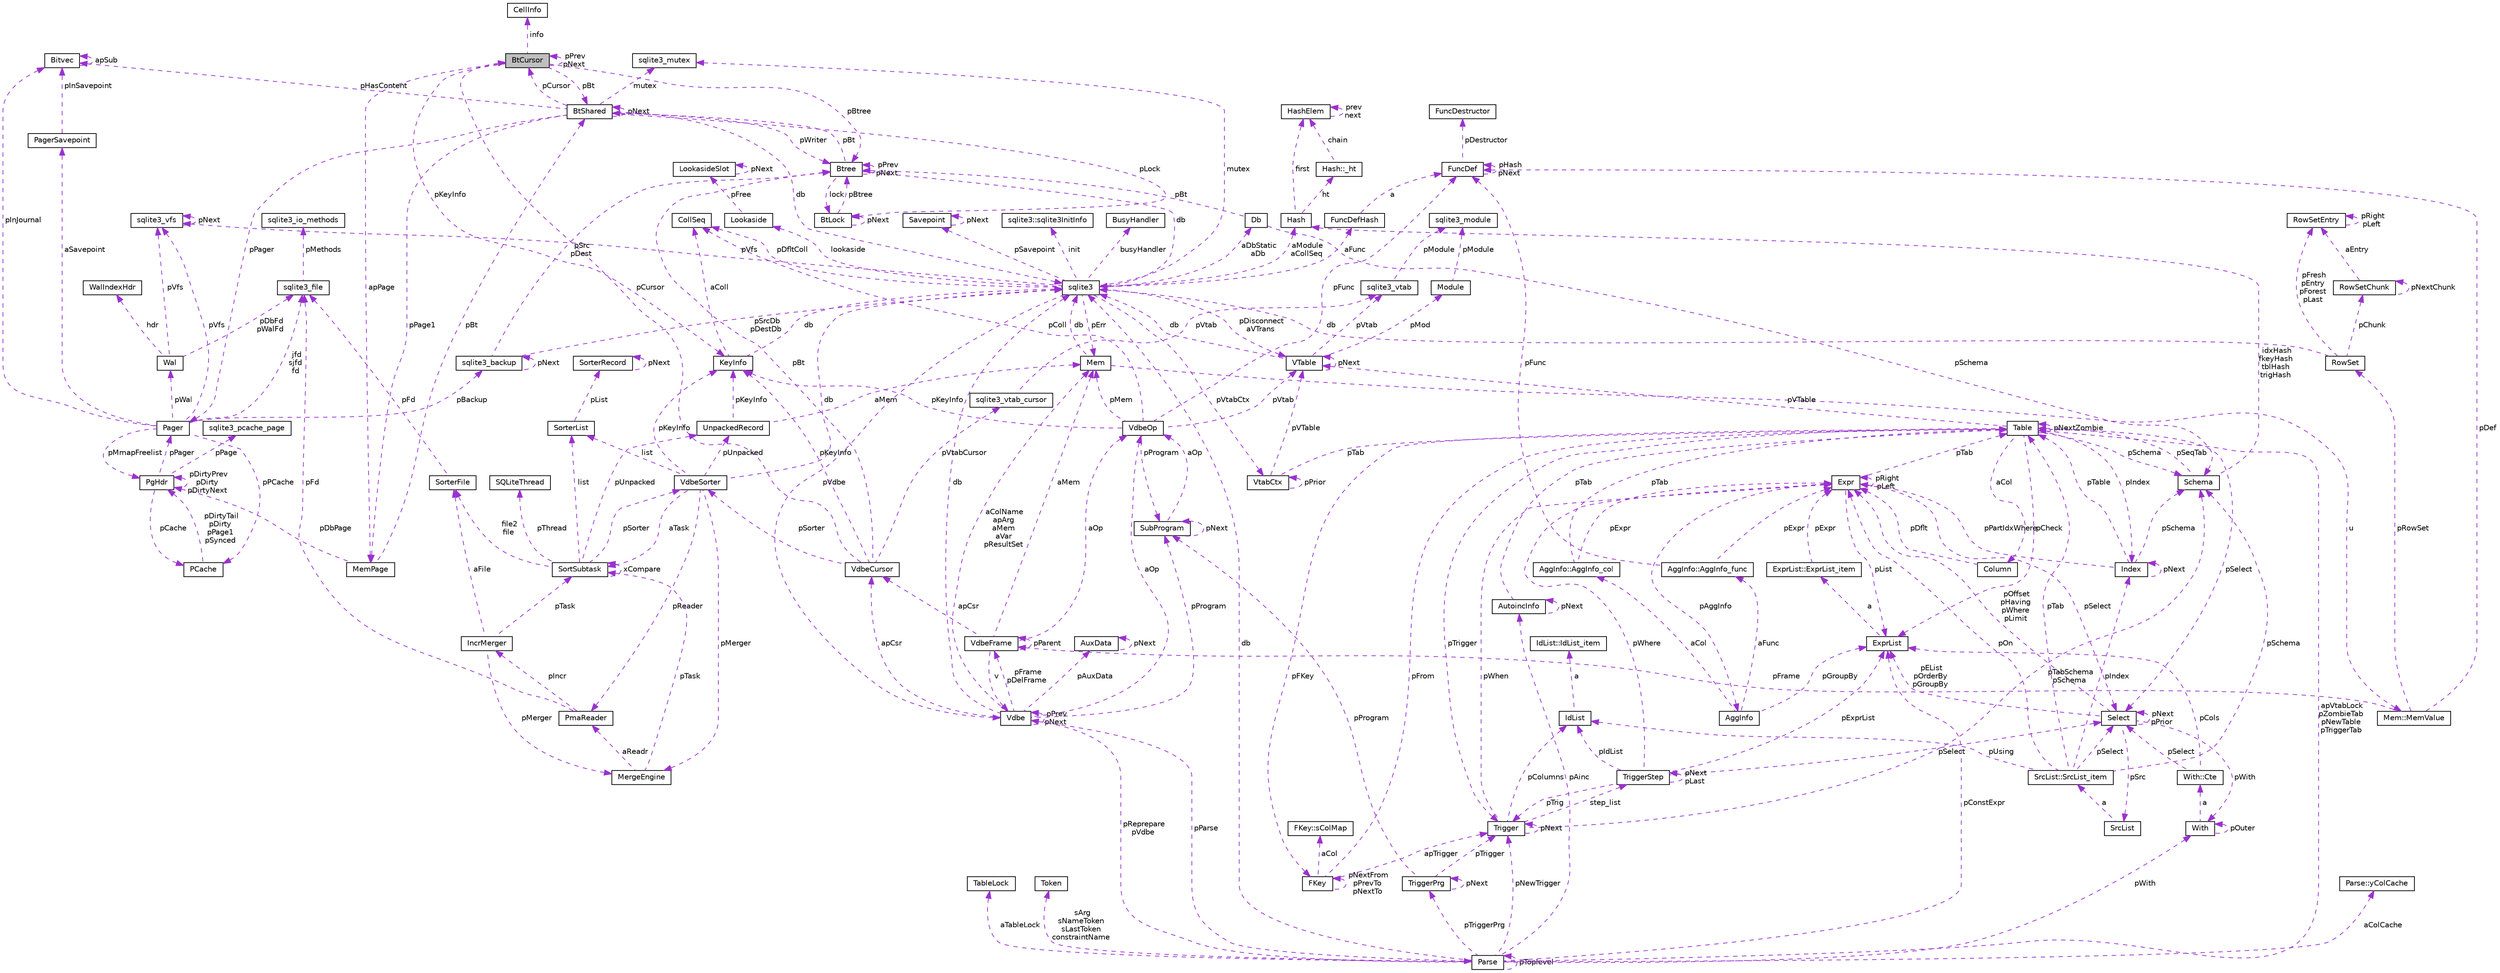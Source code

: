 digraph "BtCursor"
{
  edge [fontname="Helvetica",fontsize="10",labelfontname="Helvetica",labelfontsize="10"];
  node [fontname="Helvetica",fontsize="10",shape=record];
  Node1 [label="BtCursor",height=0.2,width=0.4,color="black", fillcolor="grey75", style="filled", fontcolor="black"];
  Node1 -> Node1 [dir="back",color="darkorchid3",fontsize="10",style="dashed",label=" pPrev\npNext" ,fontname="Helvetica"];
  Node2 -> Node1 [dir="back",color="darkorchid3",fontsize="10",style="dashed",label=" info" ,fontname="Helvetica"];
  Node2 [label="CellInfo",height=0.2,width=0.4,color="black", fillcolor="white", style="filled",URL="$de/dbe/struct_cell_info.html"];
  Node3 -> Node1 [dir="back",color="darkorchid3",fontsize="10",style="dashed",label=" pBt" ,fontname="Helvetica"];
  Node3 [label="BtShared",height=0.2,width=0.4,color="black", fillcolor="white", style="filled",URL="$d3/d1f/struct_bt_shared.html"];
  Node1 -> Node3 [dir="back",color="darkorchid3",fontsize="10",style="dashed",label=" pCursor" ,fontname="Helvetica"];
  Node3 -> Node3 [dir="back",color="darkorchid3",fontsize="10",style="dashed",label=" pNext" ,fontname="Helvetica"];
  Node4 -> Node3 [dir="back",color="darkorchid3",fontsize="10",style="dashed",label=" db" ,fontname="Helvetica"];
  Node4 [label="sqlite3",height=0.2,width=0.4,color="black", fillcolor="white", style="filled",URL="$d9/dcd/structsqlite3.html"];
  Node5 -> Node4 [dir="back",color="darkorchid3",fontsize="10",style="dashed",label=" pErr" ,fontname="Helvetica"];
  Node5 [label="Mem",height=0.2,width=0.4,color="black", fillcolor="white", style="filled",URL="$df/d48/struct_mem.html"];
  Node6 -> Node5 [dir="back",color="darkorchid3",fontsize="10",style="dashed",label=" u" ,fontname="Helvetica"];
  Node6 [label="Mem::MemValue",height=0.2,width=0.4,color="black", fillcolor="white", style="filled",URL="$d0/d3f/union_mem_1_1_mem_value.html"];
  Node7 -> Node6 [dir="back",color="darkorchid3",fontsize="10",style="dashed",label=" pFrame" ,fontname="Helvetica"];
  Node7 [label="VdbeFrame",height=0.2,width=0.4,color="black", fillcolor="white", style="filled",URL="$de/d74/struct_vdbe_frame.html"];
  Node5 -> Node7 [dir="back",color="darkorchid3",fontsize="10",style="dashed",label=" aMem" ,fontname="Helvetica"];
  Node8 -> Node7 [dir="back",color="darkorchid3",fontsize="10",style="dashed",label=" v" ,fontname="Helvetica"];
  Node8 [label="Vdbe",height=0.2,width=0.4,color="black", fillcolor="white", style="filled",URL="$db/df8/struct_vdbe.html"];
  Node8 -> Node8 [dir="back",color="darkorchid3",fontsize="10",style="dashed",label=" pPrev\npNext" ,fontname="Helvetica"];
  Node5 -> Node8 [dir="back",color="darkorchid3",fontsize="10",style="dashed",label=" aColName\napArg\naMem\naVar\npResultSet" ,fontname="Helvetica"];
  Node4 -> Node8 [dir="back",color="darkorchid3",fontsize="10",style="dashed",label=" db" ,fontname="Helvetica"];
  Node7 -> Node8 [dir="back",color="darkorchid3",fontsize="10",style="dashed",label=" pFrame\npDelFrame" ,fontname="Helvetica"];
  Node9 -> Node8 [dir="back",color="darkorchid3",fontsize="10",style="dashed",label=" pAuxData" ,fontname="Helvetica"];
  Node9 [label="AuxData",height=0.2,width=0.4,color="black", fillcolor="white", style="filled",URL="$d5/d59/struct_aux_data.html"];
  Node9 -> Node9 [dir="back",color="darkorchid3",fontsize="10",style="dashed",label=" pNext" ,fontname="Helvetica"];
  Node10 -> Node8 [dir="back",color="darkorchid3",fontsize="10",style="dashed",label=" pProgram" ,fontname="Helvetica"];
  Node10 [label="SubProgram",height=0.2,width=0.4,color="black", fillcolor="white", style="filled",URL="$d4/d16/struct_sub_program.html"];
  Node10 -> Node10 [dir="back",color="darkorchid3",fontsize="10",style="dashed",label=" pNext" ,fontname="Helvetica"];
  Node11 -> Node10 [dir="back",color="darkorchid3",fontsize="10",style="dashed",label=" aOp" ,fontname="Helvetica"];
  Node11 [label="VdbeOp",height=0.2,width=0.4,color="black", fillcolor="white", style="filled",URL="$d2/dd9/struct_vdbe_op.html"];
  Node5 -> Node11 [dir="back",color="darkorchid3",fontsize="10",style="dashed",label=" pMem" ,fontname="Helvetica"];
  Node12 -> Node11 [dir="back",color="darkorchid3",fontsize="10",style="dashed",label=" pColl" ,fontname="Helvetica"];
  Node12 [label="CollSeq",height=0.2,width=0.4,color="black", fillcolor="white", style="filled",URL="$d0/d7d/struct_coll_seq.html"];
  Node13 -> Node11 [dir="back",color="darkorchid3",fontsize="10",style="dashed",label=" pVtab" ,fontname="Helvetica"];
  Node13 [label="VTable",height=0.2,width=0.4,color="black", fillcolor="white", style="filled",URL="$db/d7e/struct_v_table.html"];
  Node4 -> Node13 [dir="back",color="darkorchid3",fontsize="10",style="dashed",label=" db" ,fontname="Helvetica"];
  Node13 -> Node13 [dir="back",color="darkorchid3",fontsize="10",style="dashed",label=" pNext" ,fontname="Helvetica"];
  Node14 -> Node13 [dir="back",color="darkorchid3",fontsize="10",style="dashed",label=" pMod" ,fontname="Helvetica"];
  Node14 [label="Module",height=0.2,width=0.4,color="black", fillcolor="white", style="filled",URL="$d0/d3b/struct_module.html"];
  Node15 -> Node14 [dir="back",color="darkorchid3",fontsize="10",style="dashed",label=" pModule" ,fontname="Helvetica"];
  Node15 [label="sqlite3_module",height=0.2,width=0.4,color="black", fillcolor="white", style="filled",URL="$dd/de4/structsqlite3__module.html"];
  Node16 -> Node13 [dir="back",color="darkorchid3",fontsize="10",style="dashed",label=" pVtab" ,fontname="Helvetica"];
  Node16 [label="sqlite3_vtab",height=0.2,width=0.4,color="black", fillcolor="white", style="filled",URL="$d3/d12/structsqlite3__vtab.html"];
  Node15 -> Node16 [dir="back",color="darkorchid3",fontsize="10",style="dashed",label=" pModule" ,fontname="Helvetica"];
  Node10 -> Node11 [dir="back",color="darkorchid3",fontsize="10",style="dashed",label=" pProgram" ,fontname="Helvetica"];
  Node17 -> Node11 [dir="back",color="darkorchid3",fontsize="10",style="dashed",label=" pKeyInfo" ,fontname="Helvetica"];
  Node17 [label="KeyInfo",height=0.2,width=0.4,color="black", fillcolor="white", style="filled",URL="$dc/d2f/struct_key_info.html"];
  Node4 -> Node17 [dir="back",color="darkorchid3",fontsize="10",style="dashed",label=" db" ,fontname="Helvetica"];
  Node12 -> Node17 [dir="back",color="darkorchid3",fontsize="10",style="dashed",label=" aColl" ,fontname="Helvetica"];
  Node18 -> Node11 [dir="back",color="darkorchid3",fontsize="10",style="dashed",label=" pFunc" ,fontname="Helvetica"];
  Node18 [label="FuncDef",height=0.2,width=0.4,color="black", fillcolor="white", style="filled",URL="$df/d38/struct_func_def.html"];
  Node19 -> Node18 [dir="back",color="darkorchid3",fontsize="10",style="dashed",label=" pDestructor" ,fontname="Helvetica"];
  Node19 [label="FuncDestructor",height=0.2,width=0.4,color="black", fillcolor="white", style="filled",URL="$d5/da4/struct_func_destructor.html"];
  Node18 -> Node18 [dir="back",color="darkorchid3",fontsize="10",style="dashed",label=" pHash\npNext" ,fontname="Helvetica"];
  Node20 -> Node8 [dir="back",color="darkorchid3",fontsize="10",style="dashed",label=" apCsr" ,fontname="Helvetica"];
  Node20 [label="VdbeCursor",height=0.2,width=0.4,color="black", fillcolor="white", style="filled",URL="$d5/dd1/struct_vdbe_cursor.html"];
  Node1 -> Node20 [dir="back",color="darkorchid3",fontsize="10",style="dashed",label=" pCursor" ,fontname="Helvetica"];
  Node21 -> Node20 [dir="back",color="darkorchid3",fontsize="10",style="dashed",label=" pVtabCursor" ,fontname="Helvetica"];
  Node21 [label="sqlite3_vtab_cursor",height=0.2,width=0.4,color="black", fillcolor="white", style="filled",URL="$d3/d17/structsqlite3__vtab__cursor.html"];
  Node16 -> Node21 [dir="back",color="darkorchid3",fontsize="10",style="dashed",label=" pVtab" ,fontname="Helvetica"];
  Node22 -> Node20 [dir="back",color="darkorchid3",fontsize="10",style="dashed",label=" pSorter" ,fontname="Helvetica"];
  Node22 [label="VdbeSorter",height=0.2,width=0.4,color="black", fillcolor="white", style="filled",URL="$d3/d85/struct_vdbe_sorter.html"];
  Node23 -> Node22 [dir="back",color="darkorchid3",fontsize="10",style="dashed",label=" list" ,fontname="Helvetica"];
  Node23 [label="SorterList",height=0.2,width=0.4,color="black", fillcolor="white", style="filled",URL="$db/de4/struct_sorter_list.html"];
  Node24 -> Node23 [dir="back",color="darkorchid3",fontsize="10",style="dashed",label=" pList" ,fontname="Helvetica"];
  Node24 [label="SorterRecord",height=0.2,width=0.4,color="black", fillcolor="white", style="filled",URL="$da/d71/struct_sorter_record.html"];
  Node24 -> Node24 [dir="back",color="darkorchid3",fontsize="10",style="dashed",label=" pNext" ,fontname="Helvetica"];
  Node4 -> Node22 [dir="back",color="darkorchid3",fontsize="10",style="dashed",label=" db" ,fontname="Helvetica"];
  Node25 -> Node22 [dir="back",color="darkorchid3",fontsize="10",style="dashed",label=" pMerger" ,fontname="Helvetica"];
  Node25 [label="MergeEngine",height=0.2,width=0.4,color="black", fillcolor="white", style="filled",URL="$d0/db7/struct_merge_engine.html"];
  Node26 -> Node25 [dir="back",color="darkorchid3",fontsize="10",style="dashed",label=" aReadr" ,fontname="Helvetica"];
  Node26 [label="PmaReader",height=0.2,width=0.4,color="black", fillcolor="white", style="filled",URL="$de/d4a/struct_pma_reader.html"];
  Node27 -> Node26 [dir="back",color="darkorchid3",fontsize="10",style="dashed",label=" pFd" ,fontname="Helvetica"];
  Node27 [label="sqlite3_file",height=0.2,width=0.4,color="black", fillcolor="white", style="filled",URL="$db/db0/structsqlite3__file.html"];
  Node28 -> Node27 [dir="back",color="darkorchid3",fontsize="10",style="dashed",label=" pMethods" ,fontname="Helvetica"];
  Node28 [label="sqlite3_io_methods",height=0.2,width=0.4,color="black", fillcolor="white", style="filled",URL="$d9/df3/structsqlite3__io__methods.html"];
  Node29 -> Node26 [dir="back",color="darkorchid3",fontsize="10",style="dashed",label=" pIncr" ,fontname="Helvetica"];
  Node29 [label="IncrMerger",height=0.2,width=0.4,color="black", fillcolor="white", style="filled",URL="$dd/dd9/struct_incr_merger.html"];
  Node25 -> Node29 [dir="back",color="darkorchid3",fontsize="10",style="dashed",label=" pMerger" ,fontname="Helvetica"];
  Node30 -> Node29 [dir="back",color="darkorchid3",fontsize="10",style="dashed",label=" aFile" ,fontname="Helvetica"];
  Node30 [label="SorterFile",height=0.2,width=0.4,color="black", fillcolor="white", style="filled",URL="$d7/d17/struct_sorter_file.html"];
  Node27 -> Node30 [dir="back",color="darkorchid3",fontsize="10",style="dashed",label=" pFd" ,fontname="Helvetica"];
  Node31 -> Node29 [dir="back",color="darkorchid3",fontsize="10",style="dashed",label=" pTask" ,fontname="Helvetica"];
  Node31 [label="SortSubtask",height=0.2,width=0.4,color="black", fillcolor="white", style="filled",URL="$d9/db9/struct_sort_subtask.html"];
  Node23 -> Node31 [dir="back",color="darkorchid3",fontsize="10",style="dashed",label=" list" ,fontname="Helvetica"];
  Node22 -> Node31 [dir="back",color="darkorchid3",fontsize="10",style="dashed",label=" pSorter" ,fontname="Helvetica"];
  Node32 -> Node31 [dir="back",color="darkorchid3",fontsize="10",style="dashed",label=" pThread" ,fontname="Helvetica"];
  Node32 [label="SQLiteThread",height=0.2,width=0.4,color="black", fillcolor="white", style="filled",URL="$d7/d64/struct_s_q_lite_thread.html"];
  Node33 -> Node31 [dir="back",color="darkorchid3",fontsize="10",style="dashed",label=" pUnpacked" ,fontname="Helvetica"];
  Node33 [label="UnpackedRecord",height=0.2,width=0.4,color="black", fillcolor="white", style="filled",URL="$d9/d48/struct_unpacked_record.html"];
  Node5 -> Node33 [dir="back",color="darkorchid3",fontsize="10",style="dashed",label=" aMem" ,fontname="Helvetica"];
  Node17 -> Node33 [dir="back",color="darkorchid3",fontsize="10",style="dashed",label=" pKeyInfo" ,fontname="Helvetica"];
  Node30 -> Node31 [dir="back",color="darkorchid3",fontsize="10",style="dashed",label=" file2\nfile" ,fontname="Helvetica"];
  Node31 -> Node31 [dir="back",color="darkorchid3",fontsize="10",style="dashed",label=" xCompare" ,fontname="Helvetica"];
  Node31 -> Node25 [dir="back",color="darkorchid3",fontsize="10",style="dashed",label=" pTask" ,fontname="Helvetica"];
  Node26 -> Node22 [dir="back",color="darkorchid3",fontsize="10",style="dashed",label=" pReader" ,fontname="Helvetica"];
  Node17 -> Node22 [dir="back",color="darkorchid3",fontsize="10",style="dashed",label=" pKeyInfo" ,fontname="Helvetica"];
  Node33 -> Node22 [dir="back",color="darkorchid3",fontsize="10",style="dashed",label=" pUnpacked" ,fontname="Helvetica"];
  Node31 -> Node22 [dir="back",color="darkorchid3",fontsize="10",style="dashed",label=" aTask" ,fontname="Helvetica"];
  Node17 -> Node20 [dir="back",color="darkorchid3",fontsize="10",style="dashed",label=" pKeyInfo" ,fontname="Helvetica"];
  Node34 -> Node20 [dir="back",color="darkorchid3",fontsize="10",style="dashed",label=" pBt" ,fontname="Helvetica"];
  Node34 [label="Btree",height=0.2,width=0.4,color="black", fillcolor="white", style="filled",URL="$d9/d90/struct_btree.html"];
  Node3 -> Node34 [dir="back",color="darkorchid3",fontsize="10",style="dashed",label=" pBt" ,fontname="Helvetica"];
  Node4 -> Node34 [dir="back",color="darkorchid3",fontsize="10",style="dashed",label=" db" ,fontname="Helvetica"];
  Node35 -> Node34 [dir="back",color="darkorchid3",fontsize="10",style="dashed",label=" lock" ,fontname="Helvetica"];
  Node35 [label="BtLock",height=0.2,width=0.4,color="black", fillcolor="white", style="filled",URL="$d1/d28/struct_bt_lock.html"];
  Node35 -> Node35 [dir="back",color="darkorchid3",fontsize="10",style="dashed",label=" pNext" ,fontname="Helvetica"];
  Node34 -> Node35 [dir="back",color="darkorchid3",fontsize="10",style="dashed",label=" pBtree" ,fontname="Helvetica"];
  Node34 -> Node34 [dir="back",color="darkorchid3",fontsize="10",style="dashed",label=" pPrev\npNext" ,fontname="Helvetica"];
  Node36 -> Node8 [dir="back",color="darkorchid3",fontsize="10",style="dashed",label=" pParse" ,fontname="Helvetica"];
  Node36 [label="Parse",height=0.2,width=0.4,color="black", fillcolor="white", style="filled",URL="$d6/dea/struct_parse.html"];
  Node8 -> Node36 [dir="back",color="darkorchid3",fontsize="10",style="dashed",label=" pReprepare\npVdbe" ,fontname="Helvetica"];
  Node4 -> Node36 [dir="back",color="darkorchid3",fontsize="10",style="dashed",label=" db" ,fontname="Helvetica"];
  Node37 -> Node36 [dir="back",color="darkorchid3",fontsize="10",style="dashed",label=" aTableLock" ,fontname="Helvetica"];
  Node37 [label="TableLock",height=0.2,width=0.4,color="black", fillcolor="white", style="filled",URL="$df/de3/struct_table_lock.html"];
  Node38 -> Node36 [dir="back",color="darkorchid3",fontsize="10",style="dashed",label=" sArg\nsNameToken\nsLastToken\nconstraintName" ,fontname="Helvetica"];
  Node38 [label="Token",height=0.2,width=0.4,color="black", fillcolor="white", style="filled",URL="$d9/d27/struct_token.html"];
  Node39 -> Node36 [dir="back",color="darkorchid3",fontsize="10",style="dashed",label=" pWith" ,fontname="Helvetica"];
  Node39 [label="With",height=0.2,width=0.4,color="black", fillcolor="white", style="filled",URL="$d9/d07/struct_with.html"];
  Node40 -> Node39 [dir="back",color="darkorchid3",fontsize="10",style="dashed",label=" a" ,fontname="Helvetica"];
  Node40 [label="With::Cte",height=0.2,width=0.4,color="black", fillcolor="white", style="filled",URL="$d2/d0c/struct_with_1_1_cte.html"];
  Node41 -> Node40 [dir="back",color="darkorchid3",fontsize="10",style="dashed",label=" pSelect" ,fontname="Helvetica"];
  Node41 [label="Select",height=0.2,width=0.4,color="black", fillcolor="white", style="filled",URL="$d2/d1c/struct_select.html"];
  Node42 -> Node41 [dir="back",color="darkorchid3",fontsize="10",style="dashed",label=" pOffset\npHaving\npWhere\npLimit" ,fontname="Helvetica"];
  Node42 [label="Expr",height=0.2,width=0.4,color="black", fillcolor="white", style="filled",URL="$d1/dbc/struct_expr.html"];
  Node43 -> Node42 [dir="back",color="darkorchid3",fontsize="10",style="dashed",label=" pAggInfo" ,fontname="Helvetica"];
  Node43 [label="AggInfo",height=0.2,width=0.4,color="black", fillcolor="white", style="filled",URL="$d6/d85/struct_agg_info.html"];
  Node44 -> Node43 [dir="back",color="darkorchid3",fontsize="10",style="dashed",label=" aCol" ,fontname="Helvetica"];
  Node44 [label="AggInfo::AggInfo_col",height=0.2,width=0.4,color="black", fillcolor="white", style="filled",URL="$d8/dbd/struct_agg_info_1_1_agg_info__col.html"];
  Node42 -> Node44 [dir="back",color="darkorchid3",fontsize="10",style="dashed",label=" pExpr" ,fontname="Helvetica"];
  Node45 -> Node44 [dir="back",color="darkorchid3",fontsize="10",style="dashed",label=" pTab" ,fontname="Helvetica"];
  Node45 [label="Table",height=0.2,width=0.4,color="black", fillcolor="white", style="filled",URL="$d5/d0d/struct_table.html"];
  Node46 -> Node45 [dir="back",color="darkorchid3",fontsize="10",style="dashed",label=" pSchema" ,fontname="Helvetica"];
  Node46 [label="Schema",height=0.2,width=0.4,color="black", fillcolor="white", style="filled",URL="$df/d15/struct_schema.html"];
  Node45 -> Node46 [dir="back",color="darkorchid3",fontsize="10",style="dashed",label=" pSeqTab" ,fontname="Helvetica"];
  Node47 -> Node46 [dir="back",color="darkorchid3",fontsize="10",style="dashed",label=" idxHash\nfkeyHash\ntblHash\ntrigHash" ,fontname="Helvetica"];
  Node47 [label="Hash",height=0.2,width=0.4,color="black", fillcolor="white", style="filled",URL="$d2/d7a/struct_hash.html"];
  Node48 -> Node47 [dir="back",color="darkorchid3",fontsize="10",style="dashed",label=" ht" ,fontname="Helvetica"];
  Node48 [label="Hash::_ht",height=0.2,width=0.4,color="black", fillcolor="white", style="filled",URL="$dd/d00/struct_hash_1_1__ht.html"];
  Node49 -> Node48 [dir="back",color="darkorchid3",fontsize="10",style="dashed",label=" chain" ,fontname="Helvetica"];
  Node49 [label="HashElem",height=0.2,width=0.4,color="black", fillcolor="white", style="filled",URL="$df/d01/struct_hash_elem.html"];
  Node49 -> Node49 [dir="back",color="darkorchid3",fontsize="10",style="dashed",label=" prev\nnext" ,fontname="Helvetica"];
  Node49 -> Node47 [dir="back",color="darkorchid3",fontsize="10",style="dashed",label=" first" ,fontname="Helvetica"];
  Node50 -> Node45 [dir="back",color="darkorchid3",fontsize="10",style="dashed",label=" aCol" ,fontname="Helvetica"];
  Node50 [label="Column",height=0.2,width=0.4,color="black", fillcolor="white", style="filled",URL="$d0/d14/struct_column.html"];
  Node42 -> Node50 [dir="back",color="darkorchid3",fontsize="10",style="dashed",label=" pDflt" ,fontname="Helvetica"];
  Node51 -> Node45 [dir="back",color="darkorchid3",fontsize="10",style="dashed",label=" pFKey" ,fontname="Helvetica"];
  Node51 [label="FKey",height=0.2,width=0.4,color="black", fillcolor="white", style="filled",URL="$d0/dbd/struct_f_key.html"];
  Node52 -> Node51 [dir="back",color="darkorchid3",fontsize="10",style="dashed",label=" aCol" ,fontname="Helvetica"];
  Node52 [label="FKey::sColMap",height=0.2,width=0.4,color="black", fillcolor="white", style="filled",URL="$d9/dce/struct_f_key_1_1s_col_map.html"];
  Node51 -> Node51 [dir="back",color="darkorchid3",fontsize="10",style="dashed",label=" pNextFrom\npPrevTo\npNextTo" ,fontname="Helvetica"];
  Node45 -> Node51 [dir="back",color="darkorchid3",fontsize="10",style="dashed",label=" pFrom" ,fontname="Helvetica"];
  Node53 -> Node51 [dir="back",color="darkorchid3",fontsize="10",style="dashed",label=" apTrigger" ,fontname="Helvetica"];
  Node53 [label="Trigger",height=0.2,width=0.4,color="black", fillcolor="white", style="filled",URL="$d1/dd9/struct_trigger.html"];
  Node54 -> Node53 [dir="back",color="darkorchid3",fontsize="10",style="dashed",label=" step_list" ,fontname="Helvetica"];
  Node54 [label="TriggerStep",height=0.2,width=0.4,color="black", fillcolor="white", style="filled",URL="$d6/d6c/struct_trigger_step.html"];
  Node54 -> Node54 [dir="back",color="darkorchid3",fontsize="10",style="dashed",label=" pNext\npLast" ,fontname="Helvetica"];
  Node42 -> Node54 [dir="back",color="darkorchid3",fontsize="10",style="dashed",label=" pWhere" ,fontname="Helvetica"];
  Node55 -> Node54 [dir="back",color="darkorchid3",fontsize="10",style="dashed",label=" pIdList" ,fontname="Helvetica"];
  Node55 [label="IdList",height=0.2,width=0.4,color="black", fillcolor="white", style="filled",URL="$d6/d05/struct_id_list.html"];
  Node56 -> Node55 [dir="back",color="darkorchid3",fontsize="10",style="dashed",label=" a" ,fontname="Helvetica"];
  Node56 [label="IdList::IdList_item",height=0.2,width=0.4,color="black", fillcolor="white", style="filled",URL="$d2/d66/struct_id_list_1_1_id_list__item.html"];
  Node41 -> Node54 [dir="back",color="darkorchid3",fontsize="10",style="dashed",label=" pSelect" ,fontname="Helvetica"];
  Node53 -> Node54 [dir="back",color="darkorchid3",fontsize="10",style="dashed",label=" pTrig" ,fontname="Helvetica"];
  Node57 -> Node54 [dir="back",color="darkorchid3",fontsize="10",style="dashed",label=" pExprList" ,fontname="Helvetica"];
  Node57 [label="ExprList",height=0.2,width=0.4,color="black", fillcolor="white", style="filled",URL="$de/d20/struct_expr_list.html"];
  Node58 -> Node57 [dir="back",color="darkorchid3",fontsize="10",style="dashed",label=" a" ,fontname="Helvetica"];
  Node58 [label="ExprList::ExprList_item",height=0.2,width=0.4,color="black", fillcolor="white", style="filled",URL="$d8/d73/struct_expr_list_1_1_expr_list__item.html"];
  Node42 -> Node58 [dir="back",color="darkorchid3",fontsize="10",style="dashed",label=" pExpr" ,fontname="Helvetica"];
  Node46 -> Node53 [dir="back",color="darkorchid3",fontsize="10",style="dashed",label=" pTabSchema\npSchema" ,fontname="Helvetica"];
  Node42 -> Node53 [dir="back",color="darkorchid3",fontsize="10",style="dashed",label=" pWhen" ,fontname="Helvetica"];
  Node55 -> Node53 [dir="back",color="darkorchid3",fontsize="10",style="dashed",label=" pColumns" ,fontname="Helvetica"];
  Node53 -> Node53 [dir="back",color="darkorchid3",fontsize="10",style="dashed",label=" pNext" ,fontname="Helvetica"];
  Node13 -> Node45 [dir="back",color="darkorchid3",fontsize="10",style="dashed",label=" pVTable" ,fontname="Helvetica"];
  Node45 -> Node45 [dir="back",color="darkorchid3",fontsize="10",style="dashed",label=" pNextZombie" ,fontname="Helvetica"];
  Node53 -> Node45 [dir="back",color="darkorchid3",fontsize="10",style="dashed",label=" pTrigger" ,fontname="Helvetica"];
  Node41 -> Node45 [dir="back",color="darkorchid3",fontsize="10",style="dashed",label=" pSelect" ,fontname="Helvetica"];
  Node57 -> Node45 [dir="back",color="darkorchid3",fontsize="10",style="dashed",label=" pCheck" ,fontname="Helvetica"];
  Node59 -> Node45 [dir="back",color="darkorchid3",fontsize="10",style="dashed",label=" pIndex" ,fontname="Helvetica"];
  Node59 [label="Index",height=0.2,width=0.4,color="black", fillcolor="white", style="filled",URL="$dc/d6f/struct_index.html"];
  Node46 -> Node59 [dir="back",color="darkorchid3",fontsize="10",style="dashed",label=" pSchema" ,fontname="Helvetica"];
  Node42 -> Node59 [dir="back",color="darkorchid3",fontsize="10",style="dashed",label=" pPartIdxWhere" ,fontname="Helvetica"];
  Node45 -> Node59 [dir="back",color="darkorchid3",fontsize="10",style="dashed",label=" pTable" ,fontname="Helvetica"];
  Node59 -> Node59 [dir="back",color="darkorchid3",fontsize="10",style="dashed",label=" pNext" ,fontname="Helvetica"];
  Node60 -> Node43 [dir="back",color="darkorchid3",fontsize="10",style="dashed",label=" aFunc" ,fontname="Helvetica"];
  Node60 [label="AggInfo::AggInfo_func",height=0.2,width=0.4,color="black", fillcolor="white", style="filled",URL="$de/d24/struct_agg_info_1_1_agg_info__func.html"];
  Node42 -> Node60 [dir="back",color="darkorchid3",fontsize="10",style="dashed",label=" pExpr" ,fontname="Helvetica"];
  Node18 -> Node60 [dir="back",color="darkorchid3",fontsize="10",style="dashed",label=" pFunc" ,fontname="Helvetica"];
  Node57 -> Node43 [dir="back",color="darkorchid3",fontsize="10",style="dashed",label=" pGroupBy" ,fontname="Helvetica"];
  Node42 -> Node42 [dir="back",color="darkorchid3",fontsize="10",style="dashed",label=" pRight\npLeft" ,fontname="Helvetica"];
  Node45 -> Node42 [dir="back",color="darkorchid3",fontsize="10",style="dashed",label=" pTab" ,fontname="Helvetica"];
  Node41 -> Node42 [dir="back",color="darkorchid3",fontsize="10",style="dashed",label=" pSelect" ,fontname="Helvetica"];
  Node57 -> Node42 [dir="back",color="darkorchid3",fontsize="10",style="dashed",label=" pList" ,fontname="Helvetica"];
  Node39 -> Node41 [dir="back",color="darkorchid3",fontsize="10",style="dashed",label=" pWith" ,fontname="Helvetica"];
  Node41 -> Node41 [dir="back",color="darkorchid3",fontsize="10",style="dashed",label=" pNext\npPrior" ,fontname="Helvetica"];
  Node61 -> Node41 [dir="back",color="darkorchid3",fontsize="10",style="dashed",label=" pSrc" ,fontname="Helvetica"];
  Node61 [label="SrcList",height=0.2,width=0.4,color="black", fillcolor="white", style="filled",URL="$dc/dc1/struct_src_list.html"];
  Node62 -> Node61 [dir="back",color="darkorchid3",fontsize="10",style="dashed",label=" a" ,fontname="Helvetica"];
  Node62 [label="SrcList::SrcList_item",height=0.2,width=0.4,color="black", fillcolor="white", style="filled",URL="$d4/dc2/struct_src_list_1_1_src_list__item.html"];
  Node46 -> Node62 [dir="back",color="darkorchid3",fontsize="10",style="dashed",label=" pSchema" ,fontname="Helvetica"];
  Node42 -> Node62 [dir="back",color="darkorchid3",fontsize="10",style="dashed",label=" pOn" ,fontname="Helvetica"];
  Node55 -> Node62 [dir="back",color="darkorchid3",fontsize="10",style="dashed",label=" pUsing" ,fontname="Helvetica"];
  Node45 -> Node62 [dir="back",color="darkorchid3",fontsize="10",style="dashed",label=" pTab" ,fontname="Helvetica"];
  Node41 -> Node62 [dir="back",color="darkorchid3",fontsize="10",style="dashed",label=" pSelect" ,fontname="Helvetica"];
  Node59 -> Node62 [dir="back",color="darkorchid3",fontsize="10",style="dashed",label=" pIndex" ,fontname="Helvetica"];
  Node57 -> Node41 [dir="back",color="darkorchid3",fontsize="10",style="dashed",label=" pEList\npOrderBy\npGroupBy" ,fontname="Helvetica"];
  Node57 -> Node40 [dir="back",color="darkorchid3",fontsize="10",style="dashed",label=" pCols" ,fontname="Helvetica"];
  Node39 -> Node39 [dir="back",color="darkorchid3",fontsize="10",style="dashed",label=" pOuter" ,fontname="Helvetica"];
  Node63 -> Node36 [dir="back",color="darkorchid3",fontsize="10",style="dashed",label=" aColCache" ,fontname="Helvetica"];
  Node63 [label="Parse::yColCache",height=0.2,width=0.4,color="black", fillcolor="white", style="filled",URL="$dd/de3/struct_parse_1_1y_col_cache.html"];
  Node45 -> Node36 [dir="back",color="darkorchid3",fontsize="10",style="dashed",label=" apVtabLock\npZombieTab\npNewTable\npTriggerTab" ,fontname="Helvetica"];
  Node53 -> Node36 [dir="back",color="darkorchid3",fontsize="10",style="dashed",label=" pNewTrigger" ,fontname="Helvetica"];
  Node64 -> Node36 [dir="back",color="darkorchid3",fontsize="10",style="dashed",label=" pTriggerPrg" ,fontname="Helvetica"];
  Node64 [label="TriggerPrg",height=0.2,width=0.4,color="black", fillcolor="white", style="filled",URL="$d4/da6/struct_trigger_prg.html"];
  Node10 -> Node64 [dir="back",color="darkorchid3",fontsize="10",style="dashed",label=" pProgram" ,fontname="Helvetica"];
  Node53 -> Node64 [dir="back",color="darkorchid3",fontsize="10",style="dashed",label=" pTrigger" ,fontname="Helvetica"];
  Node64 -> Node64 [dir="back",color="darkorchid3",fontsize="10",style="dashed",label=" pNext" ,fontname="Helvetica"];
  Node65 -> Node36 [dir="back",color="darkorchid3",fontsize="10",style="dashed",label=" pAinc" ,fontname="Helvetica"];
  Node65 [label="AutoincInfo",height=0.2,width=0.4,color="black", fillcolor="white", style="filled",URL="$d9/d68/struct_autoinc_info.html"];
  Node45 -> Node65 [dir="back",color="darkorchid3",fontsize="10",style="dashed",label=" pTab" ,fontname="Helvetica"];
  Node65 -> Node65 [dir="back",color="darkorchid3",fontsize="10",style="dashed",label=" pNext" ,fontname="Helvetica"];
  Node57 -> Node36 [dir="back",color="darkorchid3",fontsize="10",style="dashed",label=" pConstExpr" ,fontname="Helvetica"];
  Node36 -> Node36 [dir="back",color="darkorchid3",fontsize="10",style="dashed",label=" pToplevel" ,fontname="Helvetica"];
  Node11 -> Node8 [dir="back",color="darkorchid3",fontsize="10",style="dashed",label=" aOp" ,fontname="Helvetica"];
  Node7 -> Node7 [dir="back",color="darkorchid3",fontsize="10",style="dashed",label=" pParent" ,fontname="Helvetica"];
  Node20 -> Node7 [dir="back",color="darkorchid3",fontsize="10",style="dashed",label=" apCsr" ,fontname="Helvetica"];
  Node11 -> Node7 [dir="back",color="darkorchid3",fontsize="10",style="dashed",label=" aOp" ,fontname="Helvetica"];
  Node66 -> Node6 [dir="back",color="darkorchid3",fontsize="10",style="dashed",label=" pRowSet" ,fontname="Helvetica"];
  Node66 [label="RowSet",height=0.2,width=0.4,color="black", fillcolor="white", style="filled",URL="$d5/d67/struct_row_set.html"];
  Node4 -> Node66 [dir="back",color="darkorchid3",fontsize="10",style="dashed",label=" db" ,fontname="Helvetica"];
  Node67 -> Node66 [dir="back",color="darkorchid3",fontsize="10",style="dashed",label=" pChunk" ,fontname="Helvetica"];
  Node67 [label="RowSetChunk",height=0.2,width=0.4,color="black", fillcolor="white", style="filled",URL="$d0/dd7/struct_row_set_chunk.html"];
  Node67 -> Node67 [dir="back",color="darkorchid3",fontsize="10",style="dashed",label=" pNextChunk" ,fontname="Helvetica"];
  Node68 -> Node67 [dir="back",color="darkorchid3",fontsize="10",style="dashed",label=" aEntry" ,fontname="Helvetica"];
  Node68 [label="RowSetEntry",height=0.2,width=0.4,color="black", fillcolor="white", style="filled",URL="$da/d66/struct_row_set_entry.html"];
  Node68 -> Node68 [dir="back",color="darkorchid3",fontsize="10",style="dashed",label=" pRight\npLeft" ,fontname="Helvetica"];
  Node68 -> Node66 [dir="back",color="darkorchid3",fontsize="10",style="dashed",label=" pFresh\npEntry\npForest\npLast" ,fontname="Helvetica"];
  Node18 -> Node6 [dir="back",color="darkorchid3",fontsize="10",style="dashed",label=" pDef" ,fontname="Helvetica"];
  Node4 -> Node5 [dir="back",color="darkorchid3",fontsize="10",style="dashed",label=" db" ,fontname="Helvetica"];
  Node8 -> Node4 [dir="back",color="darkorchid3",fontsize="10",style="dashed",label=" pVdbe" ,fontname="Helvetica"];
  Node69 -> Node4 [dir="back",color="darkorchid3",fontsize="10",style="dashed",label=" pSavepoint" ,fontname="Helvetica"];
  Node69 [label="Savepoint",height=0.2,width=0.4,color="black", fillcolor="white", style="filled",URL="$db/dde/struct_savepoint.html"];
  Node69 -> Node69 [dir="back",color="darkorchid3",fontsize="10",style="dashed",label=" pNext" ,fontname="Helvetica"];
  Node70 -> Node4 [dir="back",color="darkorchid3",fontsize="10",style="dashed",label=" aFunc" ,fontname="Helvetica"];
  Node70 [label="FuncDefHash",height=0.2,width=0.4,color="black", fillcolor="white", style="filled",URL="$db/dfc/struct_func_def_hash.html"];
  Node18 -> Node70 [dir="back",color="darkorchid3",fontsize="10",style="dashed",label=" a" ,fontname="Helvetica"];
  Node71 -> Node4 [dir="back",color="darkorchid3",fontsize="10",style="dashed",label=" lookaside" ,fontname="Helvetica"];
  Node71 [label="Lookaside",height=0.2,width=0.4,color="black", fillcolor="white", style="filled",URL="$d4/d8a/struct_lookaside.html"];
  Node72 -> Node71 [dir="back",color="darkorchid3",fontsize="10",style="dashed",label=" pFree" ,fontname="Helvetica"];
  Node72 [label="LookasideSlot",height=0.2,width=0.4,color="black", fillcolor="white", style="filled",URL="$dd/d17/struct_lookaside_slot.html"];
  Node72 -> Node72 [dir="back",color="darkorchid3",fontsize="10",style="dashed",label=" pNext" ,fontname="Helvetica"];
  Node73 -> Node4 [dir="back",color="darkorchid3",fontsize="10",style="dashed",label=" mutex" ,fontname="Helvetica"];
  Node73 [label="sqlite3_mutex",height=0.2,width=0.4,color="black", fillcolor="white", style="filled",URL="$d5/d3c/structsqlite3__mutex.html"];
  Node74 -> Node4 [dir="back",color="darkorchid3",fontsize="10",style="dashed",label=" pVfs" ,fontname="Helvetica"];
  Node74 [label="sqlite3_vfs",height=0.2,width=0.4,color="black", fillcolor="white", style="filled",URL="$d3/d36/structsqlite3__vfs.html"];
  Node74 -> Node74 [dir="back",color="darkorchid3",fontsize="10",style="dashed",label=" pNext" ,fontname="Helvetica"];
  Node75 -> Node4 [dir="back",color="darkorchid3",fontsize="10",style="dashed",label=" init" ,fontname="Helvetica"];
  Node75 [label="sqlite3::sqlite3InitInfo",height=0.2,width=0.4,color="black", fillcolor="white", style="filled",URL="$d7/d84/structsqlite3_1_1sqlite3_init_info.html"];
  Node76 -> Node4 [dir="back",color="darkorchid3",fontsize="10",style="dashed",label=" busyHandler" ,fontname="Helvetica"];
  Node76 [label="BusyHandler",height=0.2,width=0.4,color="black", fillcolor="white", style="filled",URL="$d4/d89/struct_busy_handler.html"];
  Node77 -> Node4 [dir="back",color="darkorchid3",fontsize="10",style="dashed",label=" pVtabCtx" ,fontname="Helvetica"];
  Node77 [label="VtabCtx",height=0.2,width=0.4,color="black", fillcolor="white", style="filled",URL="$de/dae/struct_vtab_ctx.html"];
  Node77 -> Node77 [dir="back",color="darkorchid3",fontsize="10",style="dashed",label=" pPrior" ,fontname="Helvetica"];
  Node13 -> Node77 [dir="back",color="darkorchid3",fontsize="10",style="dashed",label=" pVTable" ,fontname="Helvetica"];
  Node45 -> Node77 [dir="back",color="darkorchid3",fontsize="10",style="dashed",label=" pTab" ,fontname="Helvetica"];
  Node12 -> Node4 [dir="back",color="darkorchid3",fontsize="10",style="dashed",label=" pDfltColl" ,fontname="Helvetica"];
  Node13 -> Node4 [dir="back",color="darkorchid3",fontsize="10",style="dashed",label=" pDisconnect\naVTrans" ,fontname="Helvetica"];
  Node78 -> Node4 [dir="back",color="darkorchid3",fontsize="10",style="dashed",label=" aDbStatic\naDb" ,fontname="Helvetica"];
  Node78 [label="Db",height=0.2,width=0.4,color="black", fillcolor="white", style="filled",URL="$db/dd1/struct_db.html"];
  Node46 -> Node78 [dir="back",color="darkorchid3",fontsize="10",style="dashed",label=" pSchema" ,fontname="Helvetica"];
  Node34 -> Node78 [dir="back",color="darkorchid3",fontsize="10",style="dashed",label=" pBt" ,fontname="Helvetica"];
  Node47 -> Node4 [dir="back",color="darkorchid3",fontsize="10",style="dashed",label=" aModule\naCollSeq" ,fontname="Helvetica"];
  Node79 -> Node3 [dir="back",color="darkorchid3",fontsize="10",style="dashed",label=" pHasContent" ,fontname="Helvetica"];
  Node79 [label="Bitvec",height=0.2,width=0.4,color="black", fillcolor="white", style="filled",URL="$d1/d89/struct_bitvec.html"];
  Node79 -> Node79 [dir="back",color="darkorchid3",fontsize="10",style="dashed",label=" apSub" ,fontname="Helvetica"];
  Node73 -> Node3 [dir="back",color="darkorchid3",fontsize="10",style="dashed",label=" mutex" ,fontname="Helvetica"];
  Node35 -> Node3 [dir="back",color="darkorchid3",fontsize="10",style="dashed",label=" pLock" ,fontname="Helvetica"];
  Node80 -> Node3 [dir="back",color="darkorchid3",fontsize="10",style="dashed",label=" pPage1" ,fontname="Helvetica"];
  Node80 [label="MemPage",height=0.2,width=0.4,color="black", fillcolor="white", style="filled",URL="$d8/d9f/struct_mem_page.html"];
  Node3 -> Node80 [dir="back",color="darkorchid3",fontsize="10",style="dashed",label=" pBt" ,fontname="Helvetica"];
  Node81 -> Node80 [dir="back",color="darkorchid3",fontsize="10",style="dashed",label=" pDbPage" ,fontname="Helvetica"];
  Node81 [label="PgHdr",height=0.2,width=0.4,color="black", fillcolor="white", style="filled",URL="$d7/de5/struct_pg_hdr.html"];
  Node82 -> Node81 [dir="back",color="darkorchid3",fontsize="10",style="dashed",label=" pPage" ,fontname="Helvetica"];
  Node82 [label="sqlite3_pcache_page",height=0.2,width=0.4,color="black", fillcolor="white", style="filled",URL="$d8/d72/structsqlite3__pcache__page.html"];
  Node83 -> Node81 [dir="back",color="darkorchid3",fontsize="10",style="dashed",label=" pCache" ,fontname="Helvetica"];
  Node83 [label="PCache",height=0.2,width=0.4,color="black", fillcolor="white", style="filled",URL="$d3/d3e/struct_p_cache.html"];
  Node81 -> Node83 [dir="back",color="darkorchid3",fontsize="10",style="dashed",label=" pDirtyTail\npDirty\npPage1\npSynced" ,fontname="Helvetica"];
  Node81 -> Node81 [dir="back",color="darkorchid3",fontsize="10",style="dashed",label=" pDirtyPrev\npDirty\npDirtyNext" ,fontname="Helvetica"];
  Node84 -> Node81 [dir="back",color="darkorchid3",fontsize="10",style="dashed",label=" pPager" ,fontname="Helvetica"];
  Node84 [label="Pager",height=0.2,width=0.4,color="black", fillcolor="white", style="filled",URL="$d0/dba/struct_pager.html"];
  Node83 -> Node84 [dir="back",color="darkorchid3",fontsize="10",style="dashed",label=" pPCache" ,fontname="Helvetica"];
  Node85 -> Node84 [dir="back",color="darkorchid3",fontsize="10",style="dashed",label=" pBackup" ,fontname="Helvetica"];
  Node85 [label="sqlite3_backup",height=0.2,width=0.4,color="black", fillcolor="white", style="filled",URL="$d4/da8/structsqlite3__backup.html"];
  Node85 -> Node85 [dir="back",color="darkorchid3",fontsize="10",style="dashed",label=" pNext" ,fontname="Helvetica"];
  Node4 -> Node85 [dir="back",color="darkorchid3",fontsize="10",style="dashed",label=" pSrcDb\npDestDb" ,fontname="Helvetica"];
  Node34 -> Node85 [dir="back",color="darkorchid3",fontsize="10",style="dashed",label=" pSrc\npDest" ,fontname="Helvetica"];
  Node79 -> Node84 [dir="back",color="darkorchid3",fontsize="10",style="dashed",label=" pInJournal" ,fontname="Helvetica"];
  Node27 -> Node84 [dir="back",color="darkorchid3",fontsize="10",style="dashed",label=" jfd\nsjfd\nfd" ,fontname="Helvetica"];
  Node74 -> Node84 [dir="back",color="darkorchid3",fontsize="10",style="dashed",label=" pVfs" ,fontname="Helvetica"];
  Node81 -> Node84 [dir="back",color="darkorchid3",fontsize="10",style="dashed",label=" pMmapFreelist" ,fontname="Helvetica"];
  Node86 -> Node84 [dir="back",color="darkorchid3",fontsize="10",style="dashed",label=" pWal" ,fontname="Helvetica"];
  Node86 [label="Wal",height=0.2,width=0.4,color="black", fillcolor="white", style="filled",URL="$d6/d4d/struct_wal.html"];
  Node27 -> Node86 [dir="back",color="darkorchid3",fontsize="10",style="dashed",label=" pDbFd\npWalFd" ,fontname="Helvetica"];
  Node74 -> Node86 [dir="back",color="darkorchid3",fontsize="10",style="dashed",label=" pVfs" ,fontname="Helvetica"];
  Node87 -> Node86 [dir="back",color="darkorchid3",fontsize="10",style="dashed",label=" hdr" ,fontname="Helvetica"];
  Node87 [label="WalIndexHdr",height=0.2,width=0.4,color="black", fillcolor="white", style="filled",URL="$d8/de9/struct_wal_index_hdr.html"];
  Node88 -> Node84 [dir="back",color="darkorchid3",fontsize="10",style="dashed",label=" aSavepoint" ,fontname="Helvetica"];
  Node88 [label="PagerSavepoint",height=0.2,width=0.4,color="black", fillcolor="white", style="filled",URL="$de/deb/struct_pager_savepoint.html"];
  Node79 -> Node88 [dir="back",color="darkorchid3",fontsize="10",style="dashed",label=" pInSavepoint" ,fontname="Helvetica"];
  Node34 -> Node3 [dir="back",color="darkorchid3",fontsize="10",style="dashed",label=" pWriter" ,fontname="Helvetica"];
  Node84 -> Node3 [dir="back",color="darkorchid3",fontsize="10",style="dashed",label=" pPager" ,fontname="Helvetica"];
  Node80 -> Node1 [dir="back",color="darkorchid3",fontsize="10",style="dashed",label=" apPage" ,fontname="Helvetica"];
  Node17 -> Node1 [dir="back",color="darkorchid3",fontsize="10",style="dashed",label=" pKeyInfo" ,fontname="Helvetica"];
  Node34 -> Node1 [dir="back",color="darkorchid3",fontsize="10",style="dashed",label=" pBtree" ,fontname="Helvetica"];
}
